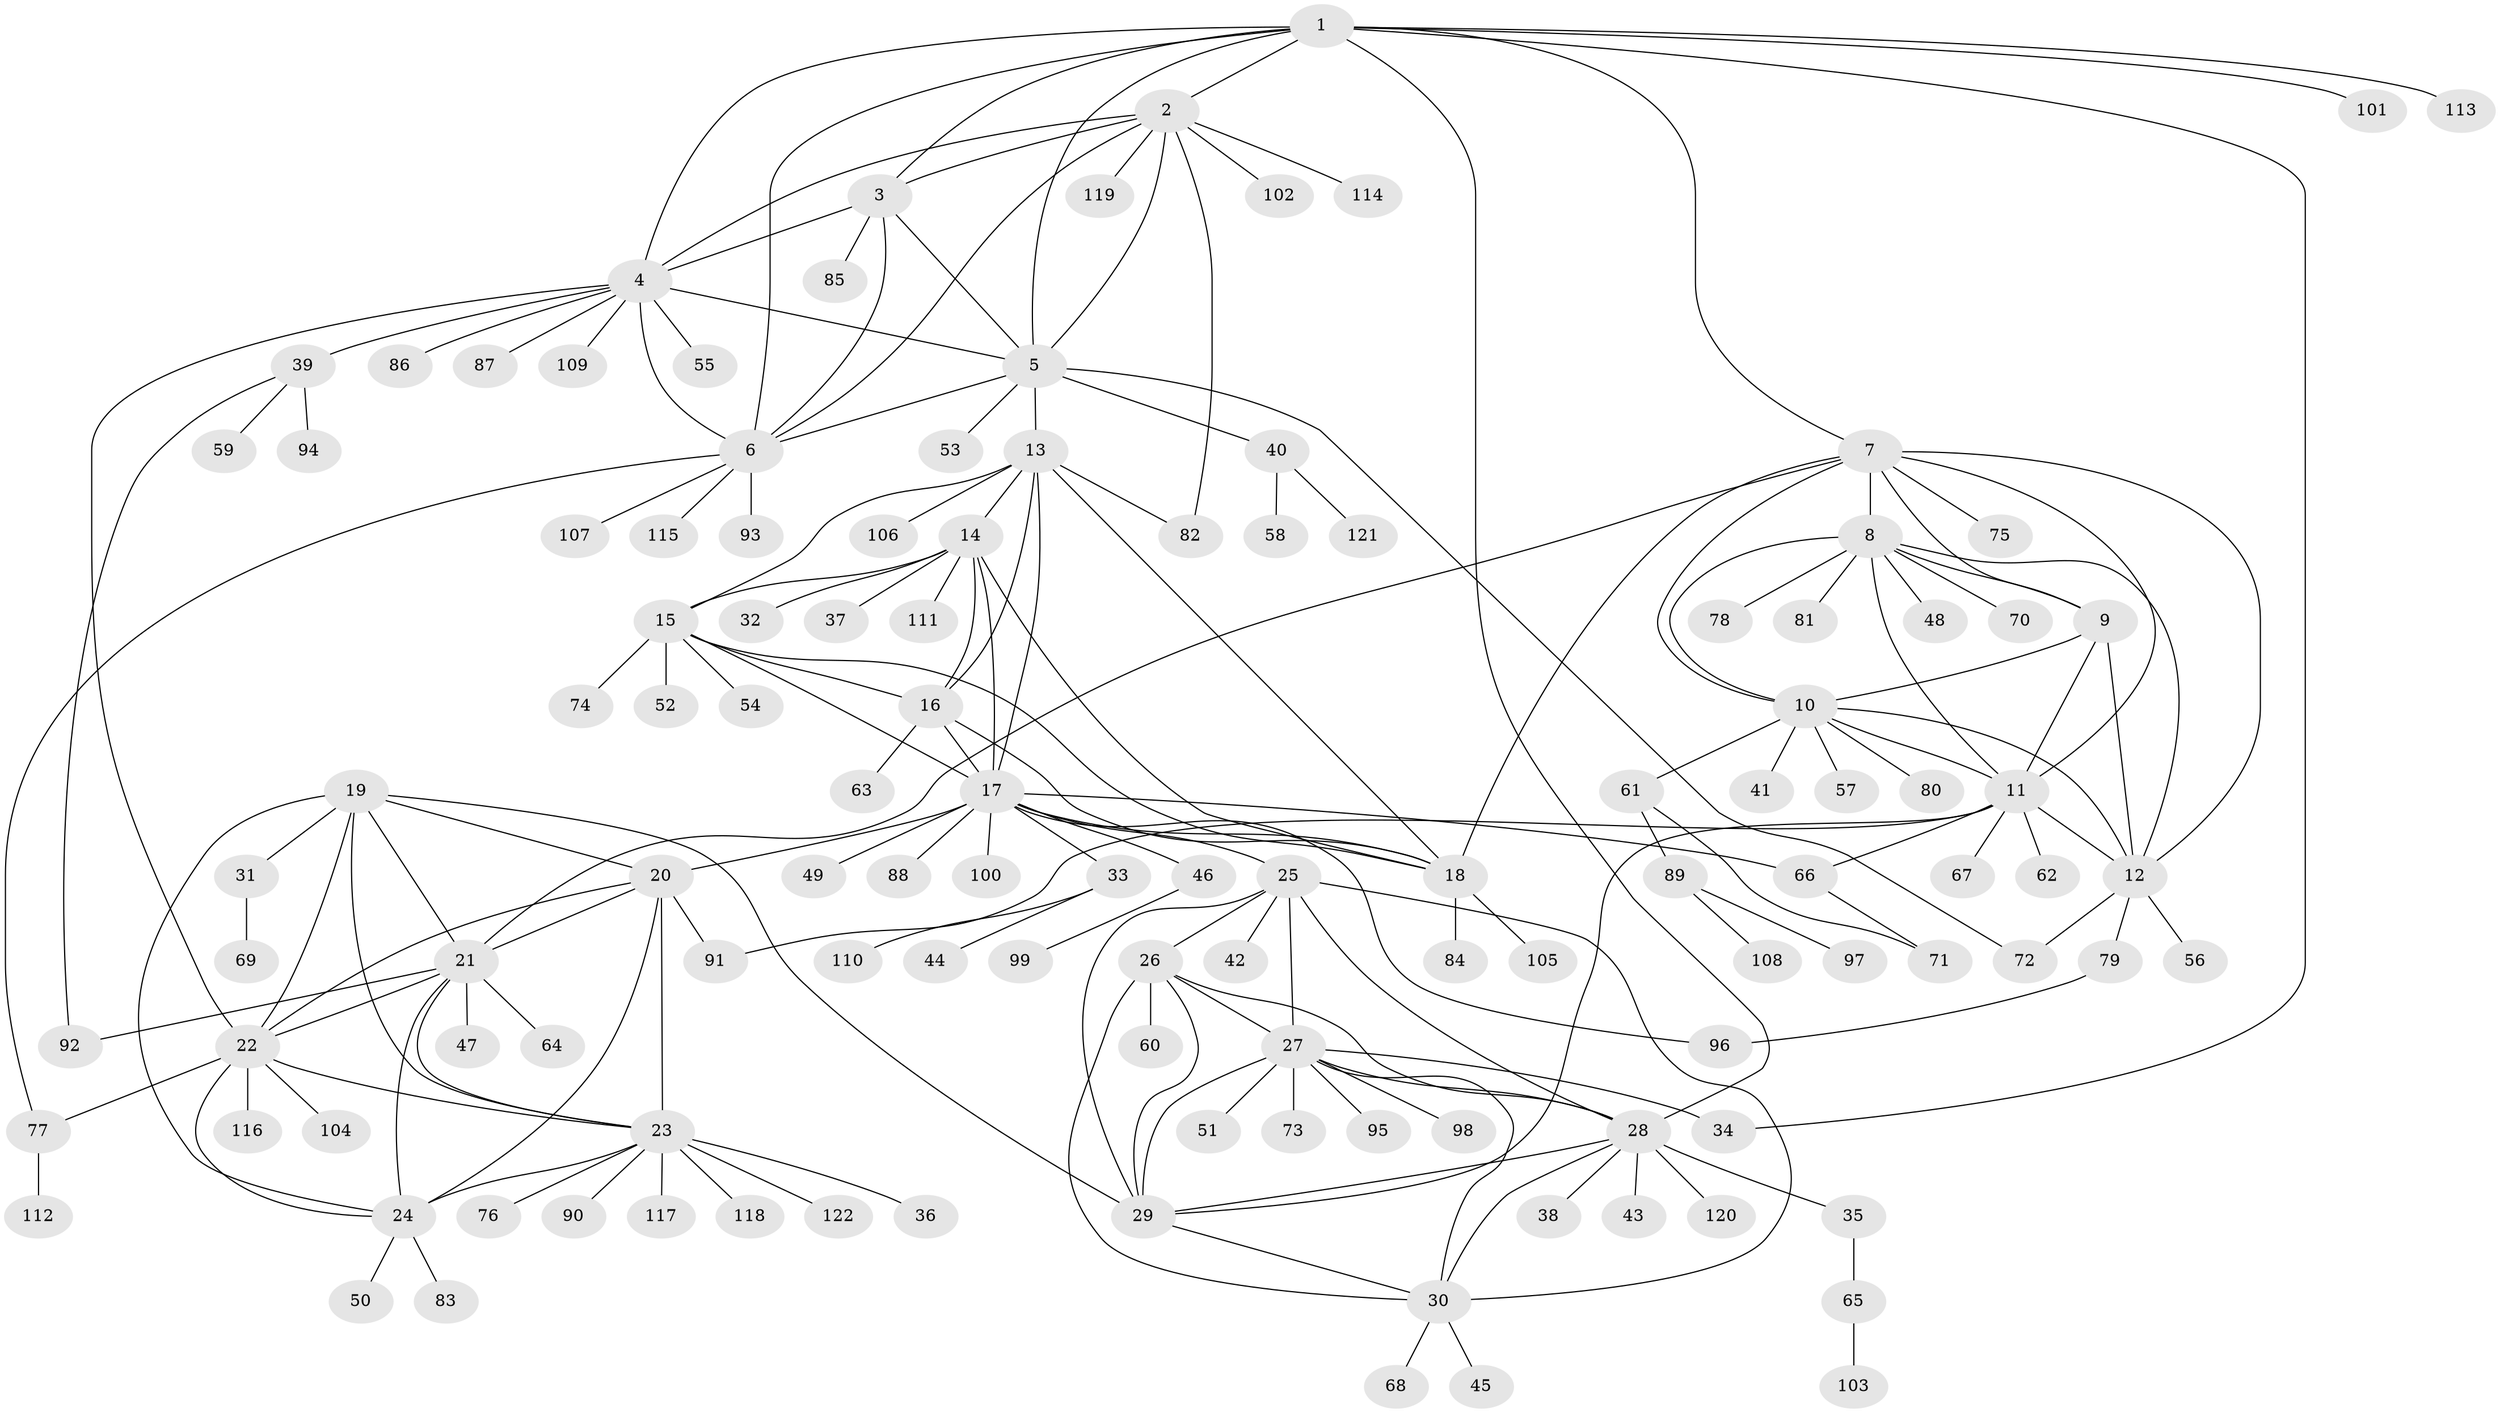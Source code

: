 // Generated by graph-tools (version 1.1) at 2025/37/03/09/25 02:37:19]
// undirected, 122 vertices, 186 edges
graph export_dot {
graph [start="1"]
  node [color=gray90,style=filled];
  1;
  2;
  3;
  4;
  5;
  6;
  7;
  8;
  9;
  10;
  11;
  12;
  13;
  14;
  15;
  16;
  17;
  18;
  19;
  20;
  21;
  22;
  23;
  24;
  25;
  26;
  27;
  28;
  29;
  30;
  31;
  32;
  33;
  34;
  35;
  36;
  37;
  38;
  39;
  40;
  41;
  42;
  43;
  44;
  45;
  46;
  47;
  48;
  49;
  50;
  51;
  52;
  53;
  54;
  55;
  56;
  57;
  58;
  59;
  60;
  61;
  62;
  63;
  64;
  65;
  66;
  67;
  68;
  69;
  70;
  71;
  72;
  73;
  74;
  75;
  76;
  77;
  78;
  79;
  80;
  81;
  82;
  83;
  84;
  85;
  86;
  87;
  88;
  89;
  90;
  91;
  92;
  93;
  94;
  95;
  96;
  97;
  98;
  99;
  100;
  101;
  102;
  103;
  104;
  105;
  106;
  107;
  108;
  109;
  110;
  111;
  112;
  113;
  114;
  115;
  116;
  117;
  118;
  119;
  120;
  121;
  122;
  1 -- 2;
  1 -- 3;
  1 -- 4;
  1 -- 5;
  1 -- 6;
  1 -- 7;
  1 -- 28;
  1 -- 34;
  1 -- 101;
  1 -- 113;
  2 -- 3;
  2 -- 4;
  2 -- 5;
  2 -- 6;
  2 -- 82;
  2 -- 102;
  2 -- 114;
  2 -- 119;
  3 -- 4;
  3 -- 5;
  3 -- 6;
  3 -- 85;
  4 -- 5;
  4 -- 6;
  4 -- 22;
  4 -- 39;
  4 -- 55;
  4 -- 86;
  4 -- 87;
  4 -- 109;
  5 -- 6;
  5 -- 13;
  5 -- 40;
  5 -- 53;
  5 -- 72;
  6 -- 77;
  6 -- 93;
  6 -- 107;
  6 -- 115;
  7 -- 8;
  7 -- 9;
  7 -- 10;
  7 -- 11;
  7 -- 12;
  7 -- 18;
  7 -- 21;
  7 -- 75;
  8 -- 9;
  8 -- 10;
  8 -- 11;
  8 -- 12;
  8 -- 48;
  8 -- 70;
  8 -- 78;
  8 -- 81;
  9 -- 10;
  9 -- 11;
  9 -- 12;
  10 -- 11;
  10 -- 12;
  10 -- 41;
  10 -- 57;
  10 -- 61;
  10 -- 80;
  11 -- 12;
  11 -- 29;
  11 -- 62;
  11 -- 66;
  11 -- 67;
  11 -- 91;
  12 -- 56;
  12 -- 72;
  12 -- 79;
  13 -- 14;
  13 -- 15;
  13 -- 16;
  13 -- 17;
  13 -- 18;
  13 -- 82;
  13 -- 106;
  14 -- 15;
  14 -- 16;
  14 -- 17;
  14 -- 18;
  14 -- 32;
  14 -- 37;
  14 -- 111;
  15 -- 16;
  15 -- 17;
  15 -- 18;
  15 -- 52;
  15 -- 54;
  15 -- 74;
  16 -- 17;
  16 -- 18;
  16 -- 63;
  17 -- 18;
  17 -- 20;
  17 -- 25;
  17 -- 33;
  17 -- 46;
  17 -- 49;
  17 -- 66;
  17 -- 88;
  17 -- 96;
  17 -- 100;
  18 -- 84;
  18 -- 105;
  19 -- 20;
  19 -- 21;
  19 -- 22;
  19 -- 23;
  19 -- 24;
  19 -- 29;
  19 -- 31;
  20 -- 21;
  20 -- 22;
  20 -- 23;
  20 -- 24;
  20 -- 91;
  21 -- 22;
  21 -- 23;
  21 -- 24;
  21 -- 47;
  21 -- 64;
  21 -- 92;
  22 -- 23;
  22 -- 24;
  22 -- 77;
  22 -- 104;
  22 -- 116;
  23 -- 24;
  23 -- 36;
  23 -- 76;
  23 -- 90;
  23 -- 117;
  23 -- 118;
  23 -- 122;
  24 -- 50;
  24 -- 83;
  25 -- 26;
  25 -- 27;
  25 -- 28;
  25 -- 29;
  25 -- 30;
  25 -- 42;
  26 -- 27;
  26 -- 28;
  26 -- 29;
  26 -- 30;
  26 -- 60;
  27 -- 28;
  27 -- 29;
  27 -- 30;
  27 -- 34;
  27 -- 51;
  27 -- 73;
  27 -- 95;
  27 -- 98;
  28 -- 29;
  28 -- 30;
  28 -- 35;
  28 -- 38;
  28 -- 43;
  28 -- 120;
  29 -- 30;
  30 -- 45;
  30 -- 68;
  31 -- 69;
  33 -- 44;
  33 -- 110;
  35 -- 65;
  39 -- 59;
  39 -- 92;
  39 -- 94;
  40 -- 58;
  40 -- 121;
  46 -- 99;
  61 -- 71;
  61 -- 89;
  65 -- 103;
  66 -- 71;
  77 -- 112;
  79 -- 96;
  89 -- 97;
  89 -- 108;
}
